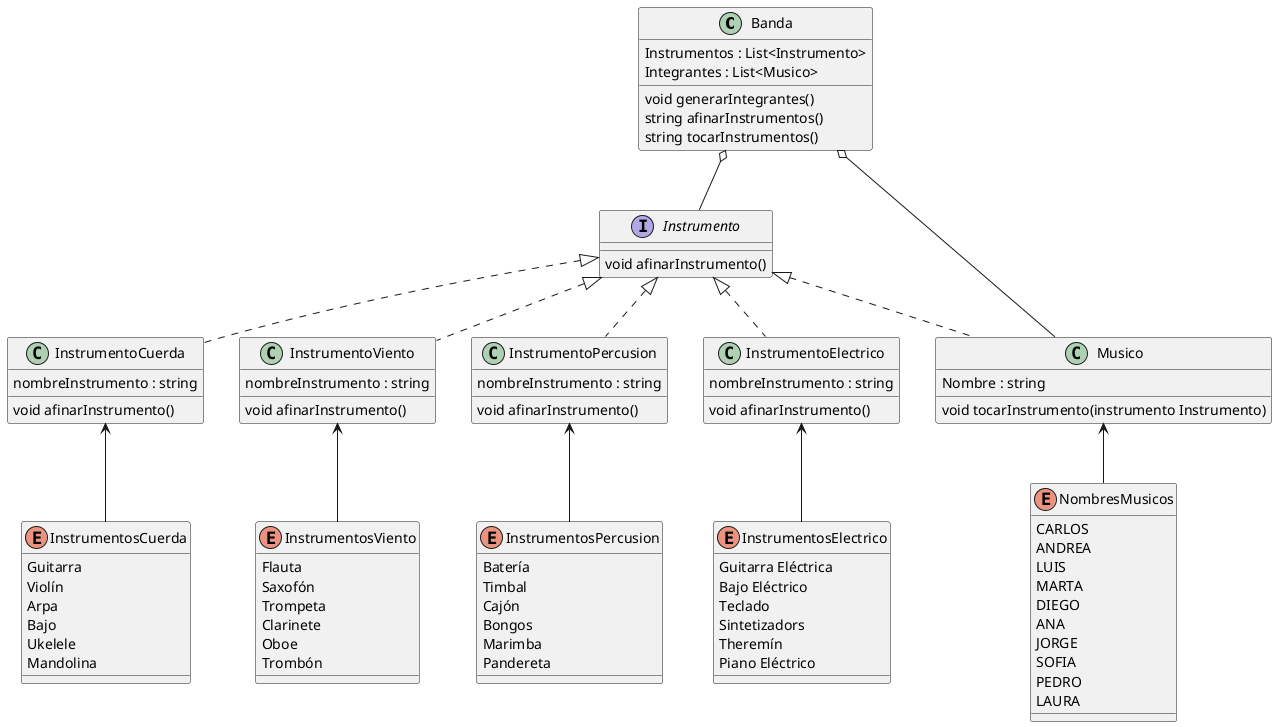 @startuml BandaClasesUml

class Banda {
    Instrumentos : List<Instrumento>
    Integrantes : List<Musico>

    void generarIntegrantes()
    string afinarInstrumentos()
    string tocarInstrumentos()
}

interface Instrumento {
  void afinarInstrumento()
}

class InstrumentoCuerda {
  nombreInstrumento : string

  void afinarInstrumento()
}

class InstrumentoViento {
  nombreInstrumento : string

  void afinarInstrumento()
}

class InstrumentoPercusion {
  nombreInstrumento : string

  void afinarInstrumento()
}

class InstrumentoElectrico{
  nombreInstrumento : string

  void afinarInstrumento()
}

enum NombresMusicos {
  CARLOS
  ANDREA
  LUIS
  MARTA
  DIEGO
  ANA
  JORGE
  SOFIA
  PEDRO
  LAURA
}

class Musico {
  Nombre : string
  void tocarInstrumento(instrumento Instrumento)
}

enum InstrumentosCuerda{
  Guitarra
  Violín
  Arpa
  Bajo
  Ukelele
  Mandolina
}

enum InstrumentosViento{
  Flauta
  Saxofón
  Trompeta
  Clarinete
  Oboe
  Trombón
}

enum InstrumentosPercusion{
  Batería
  Timbal
  Cajón
  Bongos
  Marimba
  Pandereta
}

enum InstrumentosElectrico{
  Guitarra Eléctrica
  Bajo Eléctrico
  Teclado
  Sintetizadors
  Theremín
  Piano Eléctrico
}



Banda o-- Musico
Banda o-- Instrumento
Musico <-- NombresMusicos
Instrumento <|.. Musico
Instrumento <|.. InstrumentoCuerda
Instrumento <|.. InstrumentoViento
Instrumento <|.. InstrumentoPercusion
Instrumento <|.. InstrumentoElectrico
InstrumentoElectrico <-- InstrumentosElectrico
InstrumentoCuerda <-- InstrumentosCuerda
InstrumentoViento <-- InstrumentosViento
InstrumentoPercusion <-- InstrumentosPercusion

@enduml